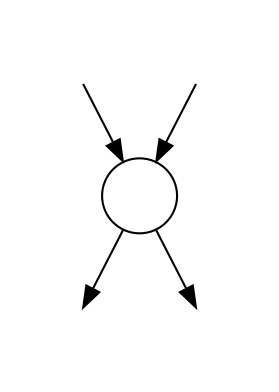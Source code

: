 strict digraph {
  {
    node [ shape=none ]
    a    [ label=""  ]
    b    [ label=""  ]
    c    [ label="" shape=circle ]
    d    [ label=""  ]
    e    [ label=""  ]
  }
  a -> c
  b -> c
  c -> d
  c -> e
}
